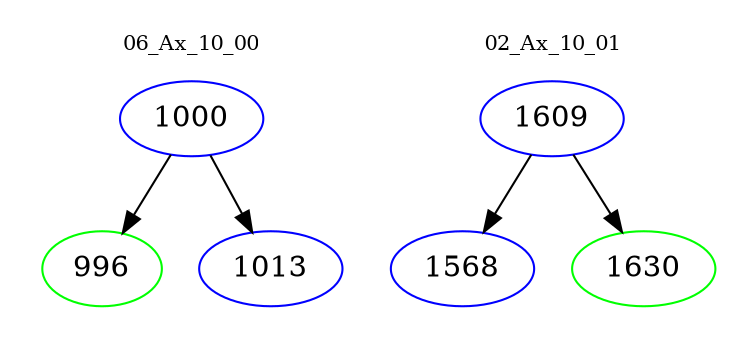 digraph{
subgraph cluster_0 {
color = white
label = "06_Ax_10_00";
fontsize=10;
T0_1000 [label="1000", color="blue"]
T0_1000 -> T0_996 [color="black"]
T0_996 [label="996", color="green"]
T0_1000 -> T0_1013 [color="black"]
T0_1013 [label="1013", color="blue"]
}
subgraph cluster_1 {
color = white
label = "02_Ax_10_01";
fontsize=10;
T1_1609 [label="1609", color="blue"]
T1_1609 -> T1_1568 [color="black"]
T1_1568 [label="1568", color="blue"]
T1_1609 -> T1_1630 [color="black"]
T1_1630 [label="1630", color="green"]
}
}
